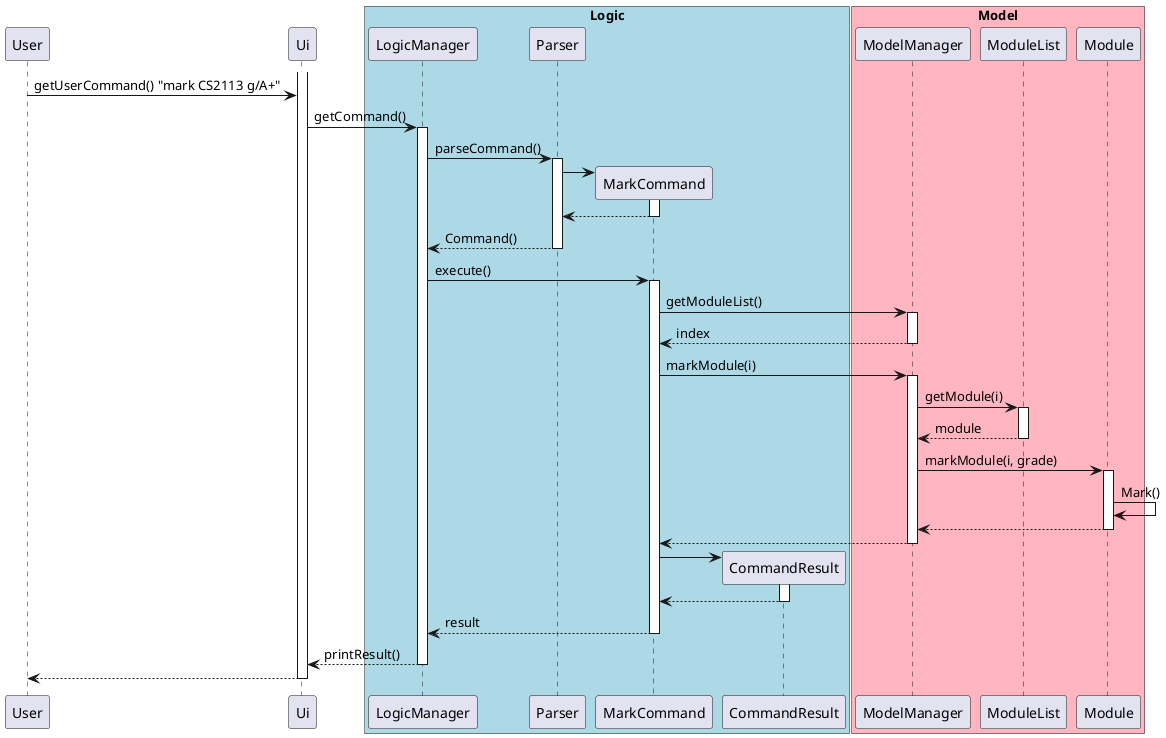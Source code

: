 @startuml
participant User

activate Ui
User -> Ui: getUserCommand() "mark CS2113 g/A+"
box "Logic" #LightBlue
Ui -> LogicManager: getCommand()
activate LogicManager

LogicManager -> Parser: parseCommand()
activate Parser

create MarkCommand
Parser -> MarkCommand
activate MarkCommand

MarkCommand --> Parser:
deactivate MarkCommand


Parser --> LogicManager: Command()
deactivate Parser


LogicManager -> MarkCommand: execute()
activate MarkCommand
participant CommandResult

end box


box "Model" #LightPink

MarkCommand -> ModelManager: getModuleList()
activate ModelManager
ModelManager --> MarkCommand: index
deactivate ModelManager

MarkCommand -> ModelManager: markModule(i)
activate ModelManager

ModelManager -> ModuleList: getModule(i)
activate ModuleList

ModuleList --> ModelManager: module
deactivate ModuleList

ModelManager -> Module: markModule(i, grade)
activate Module
Module -> Module: Mark()

Module --> ModelManager
deactivate Module

ModelManager --> MarkCommand
deactivate ModelManager

create CommandResult


MarkCommand -> CommandResult
activate CommandResult
CommandResult --> MarkCommand
deactivate CommandResult

MarkCommand --> LogicManager: result
deactivate MarkCommand

LogicManager --> Ui: printResult()
deactivate LogicManager

Ui --> User
deactivate Ui

@enduml